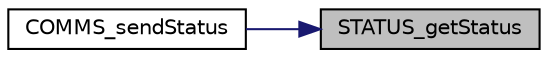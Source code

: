 digraph "STATUS_getStatus"
{
 // LATEX_PDF_SIZE
  edge [fontname="Helvetica",fontsize="10",labelfontname="Helvetica",labelfontsize="10"];
  node [fontname="Helvetica",fontsize="10",shape=record];
  rankdir="RL";
  Node1 [label="STATUS_getStatus",height=0.2,width=0.4,color="black", fillcolor="grey75", style="filled", fontcolor="black",tooltip=" "];
  Node1 -> Node2 [dir="back",color="midnightblue",fontsize="10",style="solid"];
  Node2 [label="COMMS_sendStatus",height=0.2,width=0.4,color="black", fillcolor="white", style="filled",URL="$comms_8h.html#a29bf112d7a2cea2f8887580992840ecb",tooltip=" "];
}

